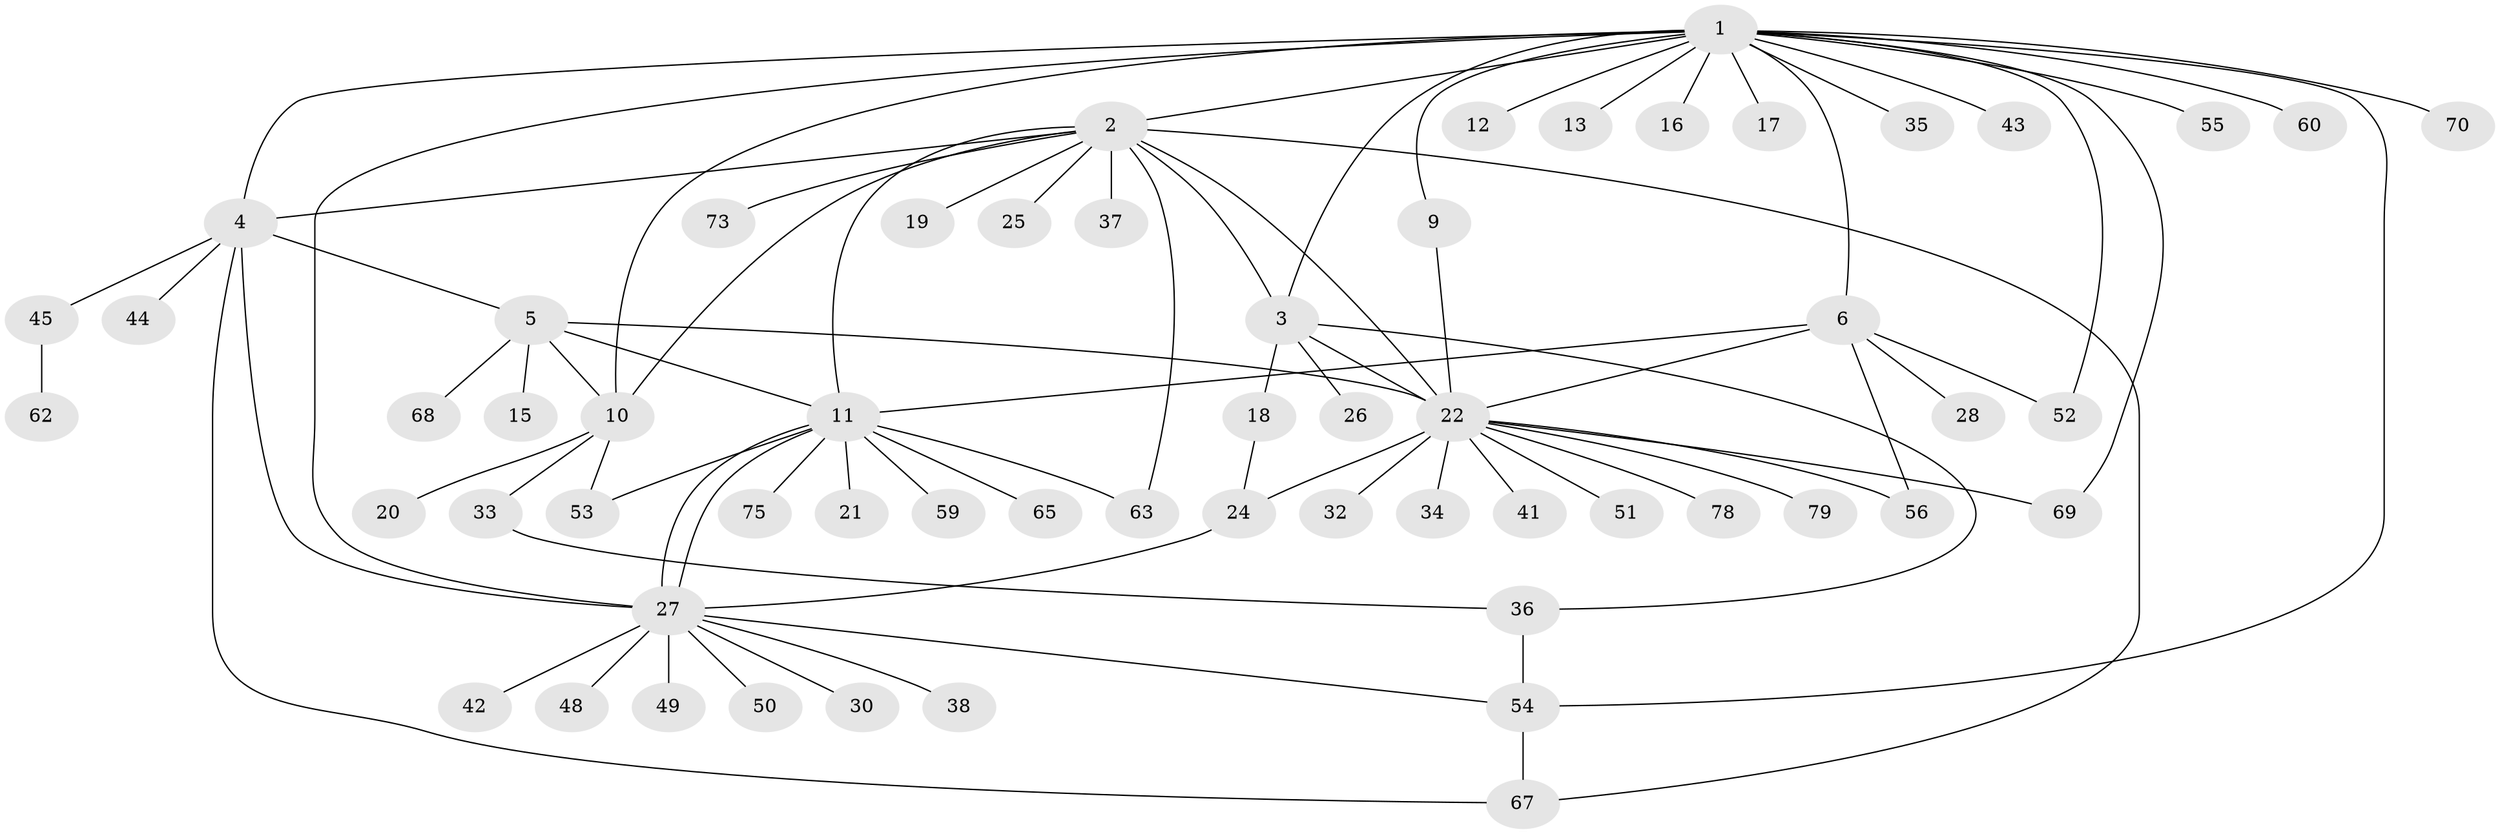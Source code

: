 // original degree distribution, {19: 0.0125, 13: 0.025, 3: 0.1125, 8: 0.0125, 6: 0.05, 12: 0.0125, 1: 0.5375, 2: 0.1875, 15: 0.0125, 5: 0.025, 4: 0.0125}
// Generated by graph-tools (version 1.1) at 2025/41/03/06/25 10:41:48]
// undirected, 59 vertices, 83 edges
graph export_dot {
graph [start="1"]
  node [color=gray90,style=filled];
  1 [super="+8"];
  2 [super="+47"];
  3 [super="+7"];
  4 [super="+64"];
  5;
  6 [super="+23"];
  9 [super="+46"];
  10 [super="+14"];
  11 [super="+61"];
  12;
  13;
  15;
  16;
  17;
  18 [super="+40"];
  19;
  20;
  21;
  22 [super="+29"];
  24 [super="+80"];
  25;
  26;
  27 [super="+31"];
  28;
  30;
  32;
  33;
  34;
  35;
  36 [super="+39"];
  37;
  38;
  41 [super="+66"];
  42;
  43;
  44;
  45 [super="+77"];
  48;
  49;
  50 [super="+58"];
  51;
  52;
  53;
  54 [super="+57"];
  55;
  56 [super="+74"];
  59;
  60;
  62 [super="+71"];
  63 [super="+76"];
  65;
  67;
  68;
  69 [super="+72"];
  70;
  73;
  75;
  78;
  79;
  1 -- 2 [weight=2];
  1 -- 4;
  1 -- 6;
  1 -- 9;
  1 -- 10;
  1 -- 13;
  1 -- 16;
  1 -- 17;
  1 -- 27;
  1 -- 35;
  1 -- 43;
  1 -- 52;
  1 -- 55;
  1 -- 60;
  1 -- 69;
  1 -- 70;
  1 -- 12;
  1 -- 54;
  1 -- 3;
  2 -- 3;
  2 -- 4;
  2 -- 10;
  2 -- 11;
  2 -- 19;
  2 -- 22;
  2 -- 25;
  2 -- 37;
  2 -- 63;
  2 -- 67;
  2 -- 73;
  3 -- 22 [weight=2];
  3 -- 18;
  3 -- 36;
  3 -- 26;
  4 -- 5;
  4 -- 27;
  4 -- 44;
  4 -- 45;
  4 -- 67;
  5 -- 10;
  5 -- 11;
  5 -- 15;
  5 -- 22;
  5 -- 68;
  6 -- 22;
  6 -- 52;
  6 -- 56;
  6 -- 11;
  6 -- 28;
  9 -- 22;
  10 -- 33;
  10 -- 53;
  10 -- 20;
  11 -- 21;
  11 -- 27;
  11 -- 27;
  11 -- 53;
  11 -- 59;
  11 -- 65;
  11 -- 75;
  11 -- 63;
  18 -- 24;
  22 -- 24;
  22 -- 32;
  22 -- 34;
  22 -- 41;
  22 -- 56;
  22 -- 69;
  22 -- 78;
  22 -- 79;
  22 -- 51;
  24 -- 27;
  27 -- 30;
  27 -- 38;
  27 -- 42 [weight=2];
  27 -- 49;
  27 -- 54;
  27 -- 48;
  27 -- 50;
  33 -- 36;
  36 -- 54;
  45 -- 62;
  54 -- 67;
}
